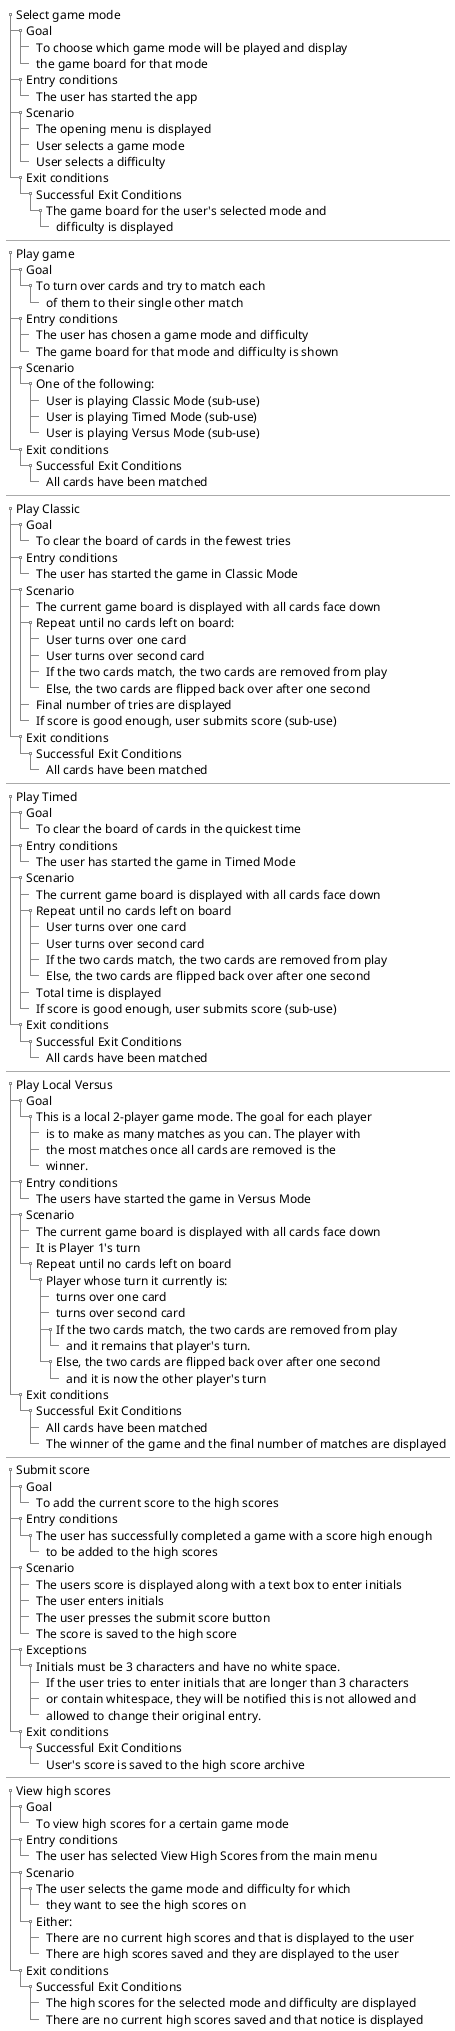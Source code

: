 @startuml
salt
{
{T
+ Select game mode
++  Goal
+++ To choose which game mode will be played and display
+++ the game board for that mode
++ Entry conditions
+++ The user has started the app
++ Scenario
+++ The opening menu is displayed
+++ User selects a game mode
+++ User selects a difficulty
++ Exit conditions
+++ Successful Exit Conditions
++++ The game board for the user's selected mode and
+++++ difficulty is displayed
}
---
{T
+ Play game
++  Goal
+++ To turn over cards and try to match each
++++ of them to their single other match
++ Entry conditions
+++ The user has chosen a game mode and difficulty
+++ The game board for that mode and difficulty is shown
++ Scenario
+++ One of the following:
++++ User is playing Classic Mode (sub-use)
++++ User is playing Timed Mode (sub-use)
++++ User is playing Versus Mode (sub-use)
++ Exit conditions
+++ Successful Exit Conditions
++++ All cards have been matched
}
---
{T
+ Play Classic
++  Goal
+++ To clear the board of cards in the fewest tries
++ Entry conditions
+++ The user has started the game in Classic Mode
++ Scenario
+++ The current game board is displayed with all cards face down
+++ Repeat until no cards left on board:
++++ User turns over one card
++++ User turns over second card
++++ If the two cards match, the two cards are removed from play
++++ Else, the two cards are flipped back over after one second
+++ Final number of tries are displayed
+++ If score is good enough, user submits score (sub-use)
++ Exit conditions
+++ Successful Exit Conditions
++++ All cards have been matched
}
---
{T
+ Play Timed
++  Goal
+++ To clear the board of cards in the quickest time
++ Entry conditions
+++ The user has started the game in Timed Mode
++ Scenario
+++ The current game board is displayed with all cards face down
+++ Repeat until no cards left on board
++++ User turns over one card
++++ User turns over second card
++++ If the two cards match, the two cards are removed from play
++++ Else, the two cards are flipped back over after one second
+++ Total time is displayed
+++ If score is good enough, user submits score (sub-use)
++ Exit conditions
+++ Successful Exit Conditions
++++ All cards have been matched
}
--
{T
+ Play Local Versus
++  Goal
+++ This is a local 2-player game mode. The goal for each player
++++  is to make as many matches as you can. The player with
++++ the most matches once all cards are removed is the
++++ winner.
++ Entry conditions
+++ The users have started the game in Versus Mode
++ Scenario
+++ The current game board is displayed with all cards face down
+++ It is Player 1's turn
+++ Repeat until no cards left on board
++++ Player whose turn it currently is:
+++++ turns over one card
+++++ turns over second card
+++++ If the two cards match, the two cards are removed from play
++++++ and it remains that player's turn.
+++++ Else, the two cards are flipped back over after one second
++++++ and it is now the other player's turn
++ Exit conditions
+++ Successful Exit Conditions
++++ All cards have been matched
++++ The winner of the game and the final number of matches are displayed
}
--
{T
+ Submit score
++  Goal
+++ To add the current score to the high scores
++ Entry conditions
+++ The user has successfully completed a game with a score high enough
++++ to be added to the high scores
++ Scenario
+++ The users score is displayed along with a text box to enter initials
+++ The user enters initials
+++ The user presses the submit score button
+++ The score is saved to the high score
++ Exceptions
+++ Initials must be 3 characters and have no white space.
++++ If the user tries to enter initials that are longer than 3 characters
++++ or contain whitespace, they will be notified this is not allowed and
++++ allowed to change their original entry.
++ Exit conditions
+++ Successful Exit Conditions
++++ User's score is saved to the high score archive
}
--
{T
+ View high scores
++  Goal
+++ To view high scores for a certain game mode
++ Entry conditions
+++ The user has selected View High Scores from the main menu
++ Scenario
+++ The user selects the game mode and difficulty for which
++++ they want to see the high scores on
+++ Either:
++++ There are no current high scores and that is displayed to the user
++++ There are high scores saved and they are displayed to the user
++ Exit conditions
+++ Successful Exit Conditions
++++ The high scores for the selected mode and difficulty are displayed
++++ There are no current high scores saved and that notice is displayed
}
}
@enduml

